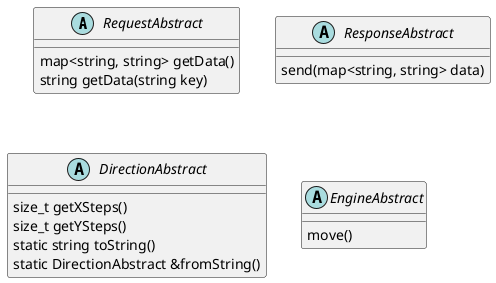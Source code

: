 @startuml

abstract class RequestAbstract {
map<string, string> getData()
string getData(string key)
}
abstract class ResponseAbstract {
send(map<string, string> data)
}

abstract class DirectionAbstract {
size_t getXSteps()
size_t getYSteps()
static string toString()
static DirectionAbstract &fromString()
}

abstract class EngineAbstract {
move()
}

@enduml